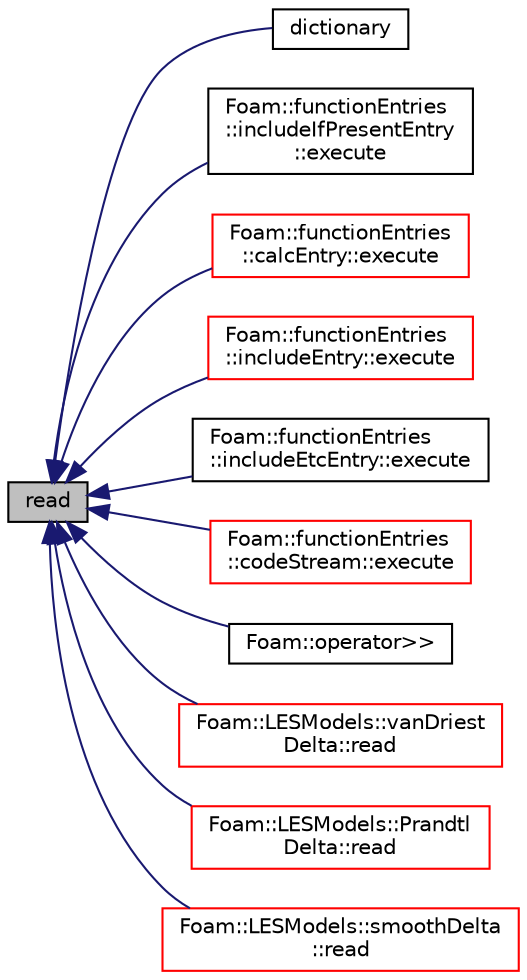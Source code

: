 digraph "read"
{
  bgcolor="transparent";
  edge [fontname="Helvetica",fontsize="10",labelfontname="Helvetica",labelfontsize="10"];
  node [fontname="Helvetica",fontsize="10",shape=record];
  rankdir="LR";
  Node1 [label="read",height=0.2,width=0.4,color="black", fillcolor="grey75", style="filled", fontcolor="black"];
  Node1 -> Node2 [dir="back",color="midnightblue",fontsize="10",style="solid",fontname="Helvetica"];
  Node2 [label="dictionary",height=0.2,width=0.4,color="black",URL="$a00532.html#adbc4e3eded4fe4a704a91820758a3b16",tooltip="Construct top-level dictionary from Istream,. "];
  Node1 -> Node3 [dir="back",color="midnightblue",fontsize="10",style="solid",fontname="Helvetica"];
  Node3 [label="Foam::functionEntries\l::includeIfPresentEntry\l::execute",height=0.2,width=0.4,color="black",URL="$a01065.html#a0aa3070c44783d911c1f7924042f1cea",tooltip="Execute the functionEntry in a sub-dict context. "];
  Node1 -> Node4 [dir="back",color="midnightblue",fontsize="10",style="solid",fontname="Helvetica"];
  Node4 [label="Foam::functionEntries\l::calcEntry::execute",height=0.2,width=0.4,color="red",URL="$a00191.html#a0aa3070c44783d911c1f7924042f1cea",tooltip="Execute the functionEntry in a sub-dict context. "];
  Node1 -> Node5 [dir="back",color="midnightblue",fontsize="10",style="solid",fontname="Helvetica"];
  Node5 [label="Foam::functionEntries\l::includeEntry::execute",height=0.2,width=0.4,color="red",URL="$a01063.html#a0aa3070c44783d911c1f7924042f1cea",tooltip="Execute the functionEntry in a sub-dict context. "];
  Node1 -> Node6 [dir="back",color="midnightblue",fontsize="10",style="solid",fontname="Helvetica"];
  Node6 [label="Foam::functionEntries\l::includeEtcEntry::execute",height=0.2,width=0.4,color="black",URL="$a01064.html#a0aa3070c44783d911c1f7924042f1cea",tooltip="Execute the functionEntry in a sub-dict context. "];
  Node1 -> Node7 [dir="back",color="midnightblue",fontsize="10",style="solid",fontname="Helvetica"];
  Node7 [label="Foam::functionEntries\l::codeStream::execute",height=0.2,width=0.4,color="red",URL="$a00307.html#a0aa3070c44783d911c1f7924042f1cea",tooltip="Execute the functionEntry in a sub-dict context. "];
  Node1 -> Node8 [dir="back",color="midnightblue",fontsize="10",style="solid",fontname="Helvetica"];
  Node8 [label="Foam::operator\>\>",height=0.2,width=0.4,color="black",URL="$a10936.html#a0349ad00d7d28c685bdd8e8cce210641"];
  Node1 -> Node9 [dir="back",color="midnightblue",fontsize="10",style="solid",fontname="Helvetica"];
  Node9 [label="Foam::LESModels::vanDriest\lDelta::read",height=0.2,width=0.4,color="red",URL="$a02899.html#aa9b8764750bd9ff67ca32b6551dc7847",tooltip="Read the LESdelta dictionary. "];
  Node1 -> Node10 [dir="back",color="midnightblue",fontsize="10",style="solid",fontname="Helvetica"];
  Node10 [label="Foam::LESModels::Prandtl\lDelta::read",height=0.2,width=0.4,color="red",URL="$a01994.html#aa9b8764750bd9ff67ca32b6551dc7847",tooltip="Read the LESdelta dictionary. "];
  Node1 -> Node11 [dir="back",color="midnightblue",fontsize="10",style="solid",fontname="Helvetica"];
  Node11 [label="Foam::LESModels::smoothDelta\l::read",height=0.2,width=0.4,color="red",URL="$a02436.html#aa9b8764750bd9ff67ca32b6551dc7847",tooltip="Read the LESdelta dictionary. "];
}
